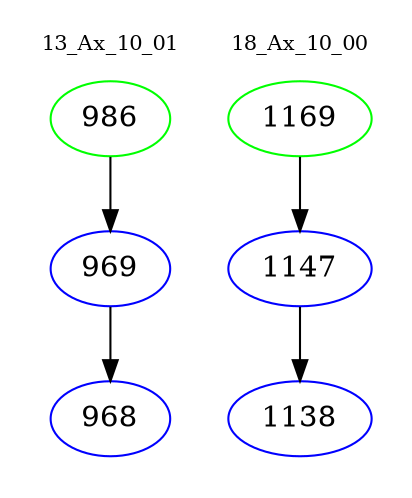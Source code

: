 digraph{
subgraph cluster_0 {
color = white
label = "13_Ax_10_01";
fontsize=10;
T0_986 [label="986", color="green"]
T0_986 -> T0_969 [color="black"]
T0_969 [label="969", color="blue"]
T0_969 -> T0_968 [color="black"]
T0_968 [label="968", color="blue"]
}
subgraph cluster_1 {
color = white
label = "18_Ax_10_00";
fontsize=10;
T1_1169 [label="1169", color="green"]
T1_1169 -> T1_1147 [color="black"]
T1_1147 [label="1147", color="blue"]
T1_1147 -> T1_1138 [color="black"]
T1_1138 [label="1138", color="blue"]
}
}
